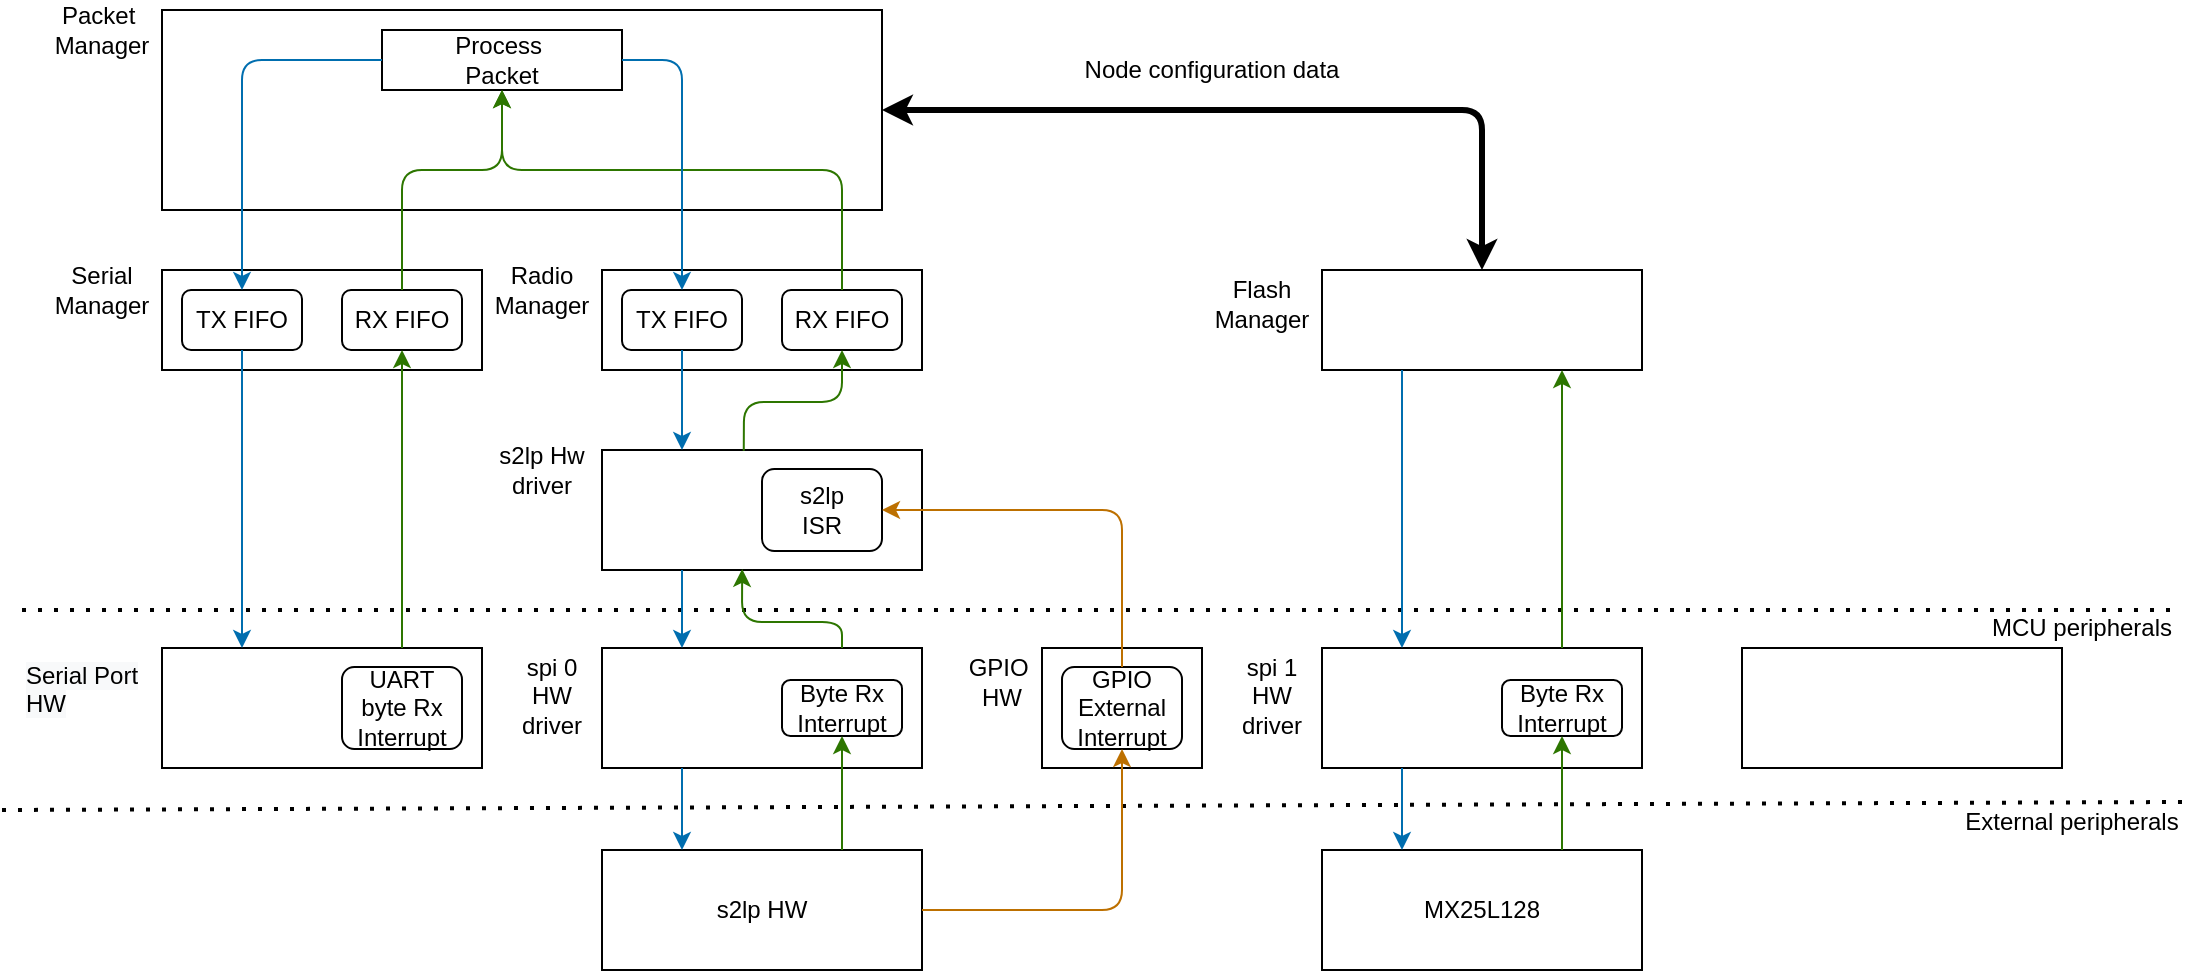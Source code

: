 <mxfile version="14.9.3" type="device"><diagram id="wDyUuMX24gvBWRFiSkz7" name="Page-1"><mxGraphModel dx="539" dy="514" grid="1" gridSize="10" guides="1" tooltips="1" connect="1" arrows="1" fold="1" page="1" pageScale="1" pageWidth="1169" pageHeight="827" math="0" shadow="0"><root><mxCell id="0"/><mxCell id="1" parent="0"/><mxCell id="T6cwuL9Fn95z3S9WkgLt-3" value="" style="rounded=0;whiteSpace=wrap;html=1;" parent="1" vertex="1"><mxGeometry x="150" y="304" width="160" height="50" as="geometry"/></mxCell><mxCell id="T6cwuL9Fn95z3S9WkgLt-2" value="RX FIFO" style="rounded=1;whiteSpace=wrap;html=1;" parent="1" vertex="1"><mxGeometry x="240" y="314" width="60" height="30" as="geometry"/></mxCell><mxCell id="T6cwuL9Fn95z3S9WkgLt-5" value="TX FIFO" style="rounded=1;whiteSpace=wrap;html=1;" parent="1" vertex="1"><mxGeometry x="160" y="314" width="60" height="30" as="geometry"/></mxCell><mxCell id="T6cwuL9Fn95z3S9WkgLt-6" value="Serial Manager" style="text;html=1;strokeColor=none;fillColor=none;align=center;verticalAlign=middle;whiteSpace=wrap;rounded=0;" parent="1" vertex="1"><mxGeometry x="90" y="304" width="60" height="20" as="geometry"/></mxCell><mxCell id="T6cwuL9Fn95z3S9WkgLt-13" value="" style="rounded=0;whiteSpace=wrap;html=1;" parent="1" vertex="1"><mxGeometry x="150" y="174" width="360" height="100" as="geometry"/></mxCell><mxCell id="T6cwuL9Fn95z3S9WkgLt-15" value="" style="rounded=0;whiteSpace=wrap;html=1;" parent="1" vertex="1"><mxGeometry x="150" y="493" width="160" height="60" as="geometry"/></mxCell><mxCell id="T6cwuL9Fn95z3S9WkgLt-16" value="" style="rounded=0;whiteSpace=wrap;html=1;" parent="1" vertex="1"><mxGeometry x="370" y="304" width="160" height="50" as="geometry"/></mxCell><mxCell id="T6cwuL9Fn95z3S9WkgLt-17" value="RX FIFO" style="rounded=1;whiteSpace=wrap;html=1;" parent="1" vertex="1"><mxGeometry x="460" y="314" width="60" height="30" as="geometry"/></mxCell><mxCell id="T6cwuL9Fn95z3S9WkgLt-18" value="TX FIFO" style="rounded=1;whiteSpace=wrap;html=1;" parent="1" vertex="1"><mxGeometry x="380" y="314" width="60" height="30" as="geometry"/></mxCell><mxCell id="T6cwuL9Fn95z3S9WkgLt-19" value="Radio Manager" style="text;html=1;strokeColor=none;fillColor=none;align=center;verticalAlign=middle;whiteSpace=wrap;rounded=0;" parent="1" vertex="1"><mxGeometry x="310" y="304" width="60" height="20" as="geometry"/></mxCell><mxCell id="T6cwuL9Fn95z3S9WkgLt-20" value="s2lp HW" style="rounded=0;whiteSpace=wrap;html=1;" parent="1" vertex="1"><mxGeometry x="370" y="594" width="160" height="60" as="geometry"/></mxCell><mxCell id="T6cwuL9Fn95z3S9WkgLt-21" value="" style="endArrow=classic;html=1;exitX=0.5;exitY=1;exitDx=0;exitDy=0;entryX=0.25;entryY=0;entryDx=0;entryDy=0;fillColor=#1ba1e2;strokeColor=#006EAF;" parent="1" source="T6cwuL9Fn95z3S9WkgLt-5" target="T6cwuL9Fn95z3S9WkgLt-15" edge="1"><mxGeometry width="50" height="50" relative="1" as="geometry"><mxPoint x="60" y="244" as="sourcePoint"/><mxPoint x="60" y="284" as="targetPoint"/></mxGeometry></mxCell><mxCell id="T6cwuL9Fn95z3S9WkgLt-22" value="" style="endArrow=classic;html=1;entryX=0.5;entryY=1;entryDx=0;entryDy=0;exitX=0.75;exitY=0;exitDx=0;exitDy=0;fillColor=#60a917;strokeColor=#2D7600;" parent="1" source="T6cwuL9Fn95z3S9WkgLt-15" target="T6cwuL9Fn95z3S9WkgLt-2" edge="1"><mxGeometry width="50" height="50" relative="1" as="geometry"><mxPoint x="100" y="304" as="sourcePoint"/><mxPoint x="150" y="254" as="targetPoint"/></mxGeometry></mxCell><mxCell id="T6cwuL9Fn95z3S9WkgLt-25" value="Packet&amp;nbsp;&lt;br&gt;Manager" style="text;html=1;strokeColor=none;fillColor=none;align=center;verticalAlign=middle;whiteSpace=wrap;rounded=0;" parent="1" vertex="1"><mxGeometry x="90" y="174" width="60" height="20" as="geometry"/></mxCell><mxCell id="T6cwuL9Fn95z3S9WkgLt-26" value="Process&amp;nbsp;&lt;br&gt;Packet" style="rounded=0;whiteSpace=wrap;html=1;" parent="1" vertex="1"><mxGeometry x="260" y="184" width="120" height="30" as="geometry"/></mxCell><mxCell id="T6cwuL9Fn95z3S9WkgLt-27" value="" style="endArrow=classic;html=1;exitX=0.5;exitY=0;exitDx=0;exitDy=0;fillColor=#60a917;strokeColor=#2D7600;" parent="1" source="T6cwuL9Fn95z3S9WkgLt-2" target="T6cwuL9Fn95z3S9WkgLt-26" edge="1"><mxGeometry width="50" height="50" relative="1" as="geometry"><mxPoint x="170" y="74" as="sourcePoint"/><mxPoint x="220" y="24" as="targetPoint"/><Array as="points"><mxPoint x="270" y="254"/><mxPoint x="320" y="254"/></Array></mxGeometry></mxCell><mxCell id="T6cwuL9Fn95z3S9WkgLt-28" value="" style="endArrow=classic;html=1;entryX=0.5;entryY=1;entryDx=0;entryDy=0;exitX=0.5;exitY=0;exitDx=0;exitDy=0;fillColor=#60a917;strokeColor=#2D7600;" parent="1" source="T6cwuL9Fn95z3S9WkgLt-17" target="T6cwuL9Fn95z3S9WkgLt-26" edge="1"><mxGeometry width="50" height="50" relative="1" as="geometry"><mxPoint x="420" y="154" as="sourcePoint"/><mxPoint x="470" y="104" as="targetPoint"/><Array as="points"><mxPoint x="490" y="254"/><mxPoint x="320" y="254"/></Array></mxGeometry></mxCell><mxCell id="T6cwuL9Fn95z3S9WkgLt-29" value="" style="endArrow=classic;html=1;entryX=0.5;entryY=0;entryDx=0;entryDy=0;exitX=0;exitY=0.5;exitDx=0;exitDy=0;fillColor=#1ba1e2;strokeColor=#006EAF;" parent="1" source="T6cwuL9Fn95z3S9WkgLt-26" target="T6cwuL9Fn95z3S9WkgLt-5" edge="1"><mxGeometry width="50" height="50" relative="1" as="geometry"><mxPoint x="260" y="74" as="sourcePoint"/><mxPoint x="310" y="24" as="targetPoint"/><Array as="points"><mxPoint x="190" y="199"/></Array></mxGeometry></mxCell><mxCell id="T6cwuL9Fn95z3S9WkgLt-30" value="" style="endArrow=classic;html=1;exitX=1;exitY=0.5;exitDx=0;exitDy=0;entryX=0.5;entryY=0;entryDx=0;entryDy=0;fillColor=#1ba1e2;strokeColor=#006EAF;" parent="1" source="T6cwuL9Fn95z3S9WkgLt-26" target="T6cwuL9Fn95z3S9WkgLt-18" edge="1"><mxGeometry width="50" height="50" relative="1" as="geometry"><mxPoint x="540" y="114" as="sourcePoint"/><mxPoint x="590" y="64" as="targetPoint"/><Array as="points"><mxPoint x="410" y="199"/></Array></mxGeometry></mxCell><mxCell id="T6cwuL9Fn95z3S9WkgLt-31" value="" style="rounded=0;whiteSpace=wrap;html=1;" parent="1" vertex="1"><mxGeometry x="370" y="394" width="160" height="60" as="geometry"/></mxCell><mxCell id="T6cwuL9Fn95z3S9WkgLt-32" value="" style="rounded=0;whiteSpace=wrap;html=1;" parent="1" vertex="1"><mxGeometry x="370" y="493" width="160" height="60" as="geometry"/></mxCell><mxCell id="T6cwuL9Fn95z3S9WkgLt-33" value="s2lp Hw driver" style="text;html=1;strokeColor=none;fillColor=none;align=center;verticalAlign=middle;whiteSpace=wrap;rounded=0;" parent="1" vertex="1"><mxGeometry x="310" y="394" width="60" height="20" as="geometry"/></mxCell><mxCell id="T6cwuL9Fn95z3S9WkgLt-34" value="spi 0 HW driver" style="text;html=1;strokeColor=none;fillColor=none;align=center;verticalAlign=middle;whiteSpace=wrap;rounded=0;" parent="1" vertex="1"><mxGeometry x="320" y="493" width="50" height="48" as="geometry"/></mxCell><mxCell id="T6cwuL9Fn95z3S9WkgLt-48" value="" style="endArrow=none;dashed=1;html=1;dashPattern=1 3;strokeWidth=2;" parent="1" edge="1"><mxGeometry width="50" height="50" relative="1" as="geometry"><mxPoint x="70" y="574" as="sourcePoint"/><mxPoint x="1160" y="570" as="targetPoint"/></mxGeometry></mxCell><mxCell id="T6cwuL9Fn95z3S9WkgLt-49" value="" style="endArrow=none;dashed=1;html=1;dashPattern=1 3;strokeWidth=2;" parent="1" edge="1"><mxGeometry width="50" height="50" relative="1" as="geometry"><mxPoint x="80" y="474" as="sourcePoint"/><mxPoint x="1160" y="474" as="targetPoint"/></mxGeometry></mxCell><mxCell id="T6cwuL9Fn95z3S9WkgLt-50" value="&lt;span style=&quot;color: rgb(0, 0, 0); font-family: helvetica; font-size: 12px; font-style: normal; font-weight: 400; letter-spacing: normal; text-align: center; text-indent: 0px; text-transform: none; word-spacing: 0px; background-color: rgb(248, 249, 250); display: inline; float: none;&quot;&gt;Serial Port HW&lt;/span&gt;" style="text;whiteSpace=wrap;html=1;" parent="1" vertex="1"><mxGeometry x="80" y="493" width="70" height="30" as="geometry"/></mxCell><mxCell id="T6cwuL9Fn95z3S9WkgLt-51" value="MCU peripherals" style="text;html=1;strokeColor=none;fillColor=none;align=center;verticalAlign=middle;whiteSpace=wrap;rounded=0;" parent="1" vertex="1"><mxGeometry x="1060" y="473" width="100" height="20" as="geometry"/></mxCell><mxCell id="T6cwuL9Fn95z3S9WkgLt-52" value="External peripherals" style="text;html=1;strokeColor=none;fillColor=none;align=center;verticalAlign=middle;whiteSpace=wrap;rounded=0;" parent="1" vertex="1"><mxGeometry x="1050" y="570" width="110" height="20" as="geometry"/></mxCell><mxCell id="T6cwuL9Fn95z3S9WkgLt-53" value="" style="rounded=0;whiteSpace=wrap;html=1;" parent="1" vertex="1"><mxGeometry x="590" y="493" width="80" height="60" as="geometry"/></mxCell><mxCell id="kXB-kbwQD031tZlzmwVo-1" value="GPIO&amp;nbsp;&lt;br&gt;HW" style="text;html=1;strokeColor=none;fillColor=none;align=center;verticalAlign=middle;whiteSpace=wrap;rounded=0;" vertex="1" parent="1"><mxGeometry x="550" y="493" width="40" height="33" as="geometry"/></mxCell><mxCell id="kXB-kbwQD031tZlzmwVo-3" value="GPIO&lt;br&gt;External&lt;br&gt;Interrupt" style="rounded=1;whiteSpace=wrap;html=1;" vertex="1" parent="1"><mxGeometry x="600" y="502.5" width="60" height="41" as="geometry"/></mxCell><mxCell id="kXB-kbwQD031tZlzmwVo-5" value="" style="endArrow=classic;html=1;entryX=0.5;entryY=1;entryDx=0;entryDy=0;exitX=1;exitY=0.5;exitDx=0;exitDy=0;fillColor=#f0a30a;strokeColor=#BD7000;" edge="1" parent="1" source="T6cwuL9Fn95z3S9WkgLt-20" target="kXB-kbwQD031tZlzmwVo-3"><mxGeometry width="50" height="50" relative="1" as="geometry"><mxPoint x="680" y="439" as="sourcePoint"/><mxPoint x="680" y="290" as="targetPoint"/><Array as="points"><mxPoint x="630" y="624"/></Array></mxGeometry></mxCell><mxCell id="kXB-kbwQD031tZlzmwVo-6" value="s2lp&lt;br&gt;ISR" style="rounded=1;whiteSpace=wrap;html=1;" vertex="1" parent="1"><mxGeometry x="450" y="403.5" width="60" height="41" as="geometry"/></mxCell><mxCell id="kXB-kbwQD031tZlzmwVo-8" value="" style="endArrow=classic;html=1;exitX=0.5;exitY=0;exitDx=0;exitDy=0;fillColor=#f0a30a;strokeColor=#BD7000;entryX=1;entryY=0.5;entryDx=0;entryDy=0;" edge="1" parent="1" source="kXB-kbwQD031tZlzmwVo-3" target="kXB-kbwQD031tZlzmwVo-6"><mxGeometry width="50" height="50" relative="1" as="geometry"><mxPoint x="540" y="634" as="sourcePoint"/><mxPoint x="670" y="360" as="targetPoint"/><Array as="points"><mxPoint x="630" y="424"/></Array></mxGeometry></mxCell><mxCell id="kXB-kbwQD031tZlzmwVo-9" value="UART&lt;br&gt;byte Rx&lt;br&gt;Interrupt" style="rounded=1;whiteSpace=wrap;html=1;" vertex="1" parent="1"><mxGeometry x="240" y="502.5" width="60" height="41" as="geometry"/></mxCell><mxCell id="kXB-kbwQD031tZlzmwVo-10" value="Byte Rx Interrupt" style="rounded=1;whiteSpace=wrap;html=1;" vertex="1" parent="1"><mxGeometry x="460" y="509" width="60" height="28" as="geometry"/></mxCell><mxCell id="kXB-kbwQD031tZlzmwVo-12" value="" style="endArrow=classic;html=1;fillColor=#1ba1e2;strokeColor=#006EAF;exitX=0.5;exitY=1;exitDx=0;exitDy=0;entryX=0.25;entryY=0;entryDx=0;entryDy=0;" edge="1" parent="1" source="T6cwuL9Fn95z3S9WkgLt-18" target="T6cwuL9Fn95z3S9WkgLt-31"><mxGeometry width="50" height="50" relative="1" as="geometry"><mxPoint x="600" y="320" as="sourcePoint"/><mxPoint x="410" y="390" as="targetPoint"/></mxGeometry></mxCell><mxCell id="kXB-kbwQD031tZlzmwVo-14" value="" style="rounded=0;whiteSpace=wrap;html=1;" vertex="1" parent="1"><mxGeometry x="730" y="304" width="160" height="50" as="geometry"/></mxCell><mxCell id="kXB-kbwQD031tZlzmwVo-15" value="Flash&lt;br&gt;Manager" style="text;html=1;strokeColor=none;fillColor=none;align=center;verticalAlign=middle;whiteSpace=wrap;rounded=0;" vertex="1" parent="1"><mxGeometry x="670" y="304" width="60" height="34" as="geometry"/></mxCell><mxCell id="kXB-kbwQD031tZlzmwVo-16" value="" style="rounded=0;whiteSpace=wrap;html=1;" vertex="1" parent="1"><mxGeometry x="730" y="493" width="160" height="60" as="geometry"/></mxCell><mxCell id="kXB-kbwQD031tZlzmwVo-17" value="Byte Rx Interrupt" style="rounded=1;whiteSpace=wrap;html=1;" vertex="1" parent="1"><mxGeometry x="820" y="509" width="60" height="28" as="geometry"/></mxCell><mxCell id="kXB-kbwQD031tZlzmwVo-18" value="spi 1 HW driver" style="text;html=1;strokeColor=none;fillColor=none;align=center;verticalAlign=middle;whiteSpace=wrap;rounded=0;" vertex="1" parent="1"><mxGeometry x="680" y="493" width="50" height="48" as="geometry"/></mxCell><mxCell id="kXB-kbwQD031tZlzmwVo-19" value="MX25L128" style="rounded=0;whiteSpace=wrap;html=1;" vertex="1" parent="1"><mxGeometry x="730" y="594" width="160" height="60" as="geometry"/></mxCell><mxCell id="kXB-kbwQD031tZlzmwVo-22" value="" style="endArrow=classic;html=1;exitX=0.25;exitY=1;exitDx=0;exitDy=0;fillColor=#1ba1e2;strokeColor=#006EAF;entryX=0.25;entryY=0;entryDx=0;entryDy=0;" edge="1" parent="1" source="kXB-kbwQD031tZlzmwVo-14" target="kXB-kbwQD031tZlzmwVo-16"><mxGeometry width="50" height="50" relative="1" as="geometry"><mxPoint x="640" y="430" as="sourcePoint"/><mxPoint x="790" y="430" as="targetPoint"/></mxGeometry></mxCell><mxCell id="kXB-kbwQD031tZlzmwVo-24" value="" style="endArrow=classic;startArrow=classic;html=1;exitX=1;exitY=0.5;exitDx=0;exitDy=0;entryX=0.5;entryY=0;entryDx=0;entryDy=0;strokeWidth=3;" edge="1" parent="1" source="T6cwuL9Fn95z3S9WkgLt-13" target="kXB-kbwQD031tZlzmwVo-14"><mxGeometry width="50" height="50" relative="1" as="geometry"><mxPoint x="620" y="200" as="sourcePoint"/><mxPoint x="670" y="150" as="targetPoint"/><Array as="points"><mxPoint x="810" y="224"/></Array></mxGeometry></mxCell><mxCell id="kXB-kbwQD031tZlzmwVo-25" value="Node configuration data" style="text;html=1;strokeColor=none;fillColor=none;align=center;verticalAlign=middle;whiteSpace=wrap;rounded=0;" vertex="1" parent="1"><mxGeometry x="610" y="194" width="130" height="20" as="geometry"/></mxCell><mxCell id="kXB-kbwQD031tZlzmwVo-26" value="" style="endArrow=classic;html=1;strokeWidth=1;entryX=0.5;entryY=1;entryDx=0;entryDy=0;exitX=0.75;exitY=0;exitDx=0;exitDy=0;fillColor=#60a917;strokeColor=#2D7600;" edge="1" parent="1" source="T6cwuL9Fn95z3S9WkgLt-20" target="kXB-kbwQD031tZlzmwVo-10"><mxGeometry width="50" height="50" relative="1" as="geometry"><mxPoint x="460" y="480" as="sourcePoint"/><mxPoint x="510" y="430" as="targetPoint"/></mxGeometry></mxCell><mxCell id="kXB-kbwQD031tZlzmwVo-27" value="" style="endArrow=classic;html=1;strokeWidth=1;exitX=0.75;exitY=0;exitDx=0;exitDy=0;entryX=0.438;entryY=0.991;entryDx=0;entryDy=0;entryPerimeter=0;fillColor=#60a917;strokeColor=#2D7600;" edge="1" parent="1" source="T6cwuL9Fn95z3S9WkgLt-32" target="T6cwuL9Fn95z3S9WkgLt-31"><mxGeometry width="50" height="50" relative="1" as="geometry"><mxPoint x="460" y="530" as="sourcePoint"/><mxPoint x="440" y="460" as="targetPoint"/><Array as="points"><mxPoint x="490" y="480"/><mxPoint x="440" y="480"/></Array></mxGeometry></mxCell><mxCell id="kXB-kbwQD031tZlzmwVo-28" value="" style="endArrow=classic;html=1;strokeWidth=1;entryX=0.5;entryY=1;entryDx=0;entryDy=0;exitX=0.443;exitY=0.006;exitDx=0;exitDy=0;exitPerimeter=0;fillColor=#60a917;strokeColor=#2D7600;" edge="1" parent="1" source="T6cwuL9Fn95z3S9WkgLt-31" target="T6cwuL9Fn95z3S9WkgLt-17"><mxGeometry width="50" height="50" relative="1" as="geometry"><mxPoint x="441" y="390" as="sourcePoint"/><mxPoint x="460" y="440" as="targetPoint"/><Array as="points"><mxPoint x="441" y="370"/><mxPoint x="490" y="370"/></Array></mxGeometry></mxCell><mxCell id="kXB-kbwQD031tZlzmwVo-29" value="" style="endArrow=classic;html=1;strokeWidth=1;entryX=0.5;entryY=1;entryDx=0;entryDy=0;exitX=0.75;exitY=0;exitDx=0;exitDy=0;fillColor=#60a917;strokeColor=#2D7600;" edge="1" parent="1"><mxGeometry width="50" height="50" relative="1" as="geometry"><mxPoint x="850" y="594" as="sourcePoint"/><mxPoint x="850" y="537" as="targetPoint"/></mxGeometry></mxCell><mxCell id="kXB-kbwQD031tZlzmwVo-30" value="" style="endArrow=classic;html=1;strokeWidth=1;exitX=0.75;exitY=0;exitDx=0;exitDy=0;entryX=0.75;entryY=1;entryDx=0;entryDy=0;fillColor=#60a917;strokeColor=#2D7600;" edge="1" parent="1" target="kXB-kbwQD031tZlzmwVo-14"><mxGeometry width="50" height="50" relative="1" as="geometry"><mxPoint x="850" y="493" as="sourcePoint"/><mxPoint x="800.08" y="453.46" as="targetPoint"/><Array as="points"><mxPoint x="850" y="480"/><mxPoint x="850" y="380"/><mxPoint x="850" y="370"/></Array></mxGeometry></mxCell><mxCell id="kXB-kbwQD031tZlzmwVo-32" value="" style="endArrow=classic;html=1;fillColor=#1ba1e2;strokeColor=#006EAF;exitX=0.25;exitY=1;exitDx=0;exitDy=0;entryX=0.25;entryY=0;entryDx=0;entryDy=0;" edge="1" parent="1" source="T6cwuL9Fn95z3S9WkgLt-31" target="T6cwuL9Fn95z3S9WkgLt-32"><mxGeometry width="50" height="50" relative="1" as="geometry"><mxPoint x="600" y="370" as="sourcePoint"/><mxPoint x="600" y="420" as="targetPoint"/></mxGeometry></mxCell><mxCell id="kXB-kbwQD031tZlzmwVo-33" value="" style="endArrow=classic;html=1;fillColor=#1ba1e2;strokeColor=#006EAF;exitX=0.25;exitY=1;exitDx=0;exitDy=0;entryX=0.25;entryY=0;entryDx=0;entryDy=0;" edge="1" parent="1" source="T6cwuL9Fn95z3S9WkgLt-32" target="T6cwuL9Fn95z3S9WkgLt-20"><mxGeometry width="50" height="50" relative="1" as="geometry"><mxPoint x="420" y="464" as="sourcePoint"/><mxPoint x="420" y="503" as="targetPoint"/></mxGeometry></mxCell><mxCell id="kXB-kbwQD031tZlzmwVo-34" value="" style="endArrow=classic;html=1;exitX=0.25;exitY=1;exitDx=0;exitDy=0;fillColor=#1ba1e2;strokeColor=#006EAF;entryX=0.25;entryY=0;entryDx=0;entryDy=0;" edge="1" parent="1" source="kXB-kbwQD031tZlzmwVo-16" target="kXB-kbwQD031tZlzmwVo-19"><mxGeometry width="50" height="50" relative="1" as="geometry"><mxPoint x="780" y="364" as="sourcePoint"/><mxPoint x="780" y="503" as="targetPoint"/></mxGeometry></mxCell><mxCell id="kXB-kbwQD031tZlzmwVo-35" value="" style="rounded=0;whiteSpace=wrap;html=1;" vertex="1" parent="1"><mxGeometry x="940" y="493" width="160" height="60" as="geometry"/></mxCell></root></mxGraphModel></diagram></mxfile>